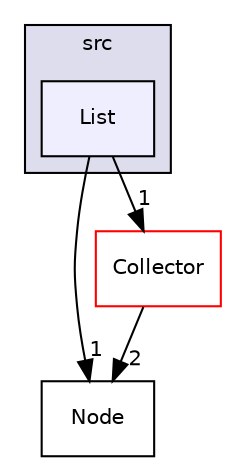 digraph "src/List" {
  compound=true
  node [ fontsize="10", fontname="Helvetica"];
  edge [ labelfontsize="10", labelfontname="Helvetica"];
  subgraph clusterdir_68267d1309a1af8e8297ef4c3efbcdba {
    graph [ bgcolor="#ddddee", pencolor="black", label="src" fontname="Helvetica", fontsize="10", URL="dir_68267d1309a1af8e8297ef4c3efbcdba.html"]
  dir_01ba1658de3d27bf156467ae21b2a42b [shape=box, label="List", style="filled", fillcolor="#eeeeff", pencolor="black", URL="dir_01ba1658de3d27bf156467ae21b2a42b.html"];
  }
  dir_b58074d1ab8f1cdb408f4e393650beb8 [shape=box label="Node" URL="dir_b58074d1ab8f1cdb408f4e393650beb8.html"];
  dir_53dcf42a3f77ddc8ddc4e29dac0b4a66 [shape=box label="Collector" fillcolor="white" style="filled" color="red" URL="dir_53dcf42a3f77ddc8ddc4e29dac0b4a66.html"];
  dir_01ba1658de3d27bf156467ae21b2a42b->dir_b58074d1ab8f1cdb408f4e393650beb8 [headlabel="1", labeldistance=1.5 headhref="dir_000003_000004.html"];
  dir_01ba1658de3d27bf156467ae21b2a42b->dir_53dcf42a3f77ddc8ddc4e29dac0b4a66 [headlabel="1", labeldistance=1.5 headhref="dir_000003_000001.html"];
  dir_53dcf42a3f77ddc8ddc4e29dac0b4a66->dir_b58074d1ab8f1cdb408f4e393650beb8 [headlabel="2", labeldistance=1.5 headhref="dir_000001_000004.html"];
}
